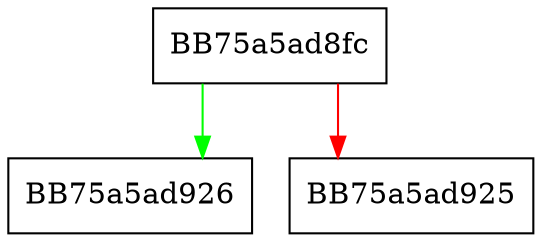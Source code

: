 digraph postproc_cmd_line {
  node [shape="box"];
  graph [splines=ortho];
  BB75a5ad8fc -> BB75a5ad926 [color="green"];
  BB75a5ad8fc -> BB75a5ad925 [color="red"];
}